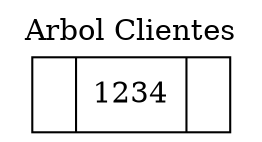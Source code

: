 digraph G {
node[shape=record]
label="Arbol Clientes"
labelloc = "t"
nodo986219429[label="<p0>|1234|<p1>"]
}
